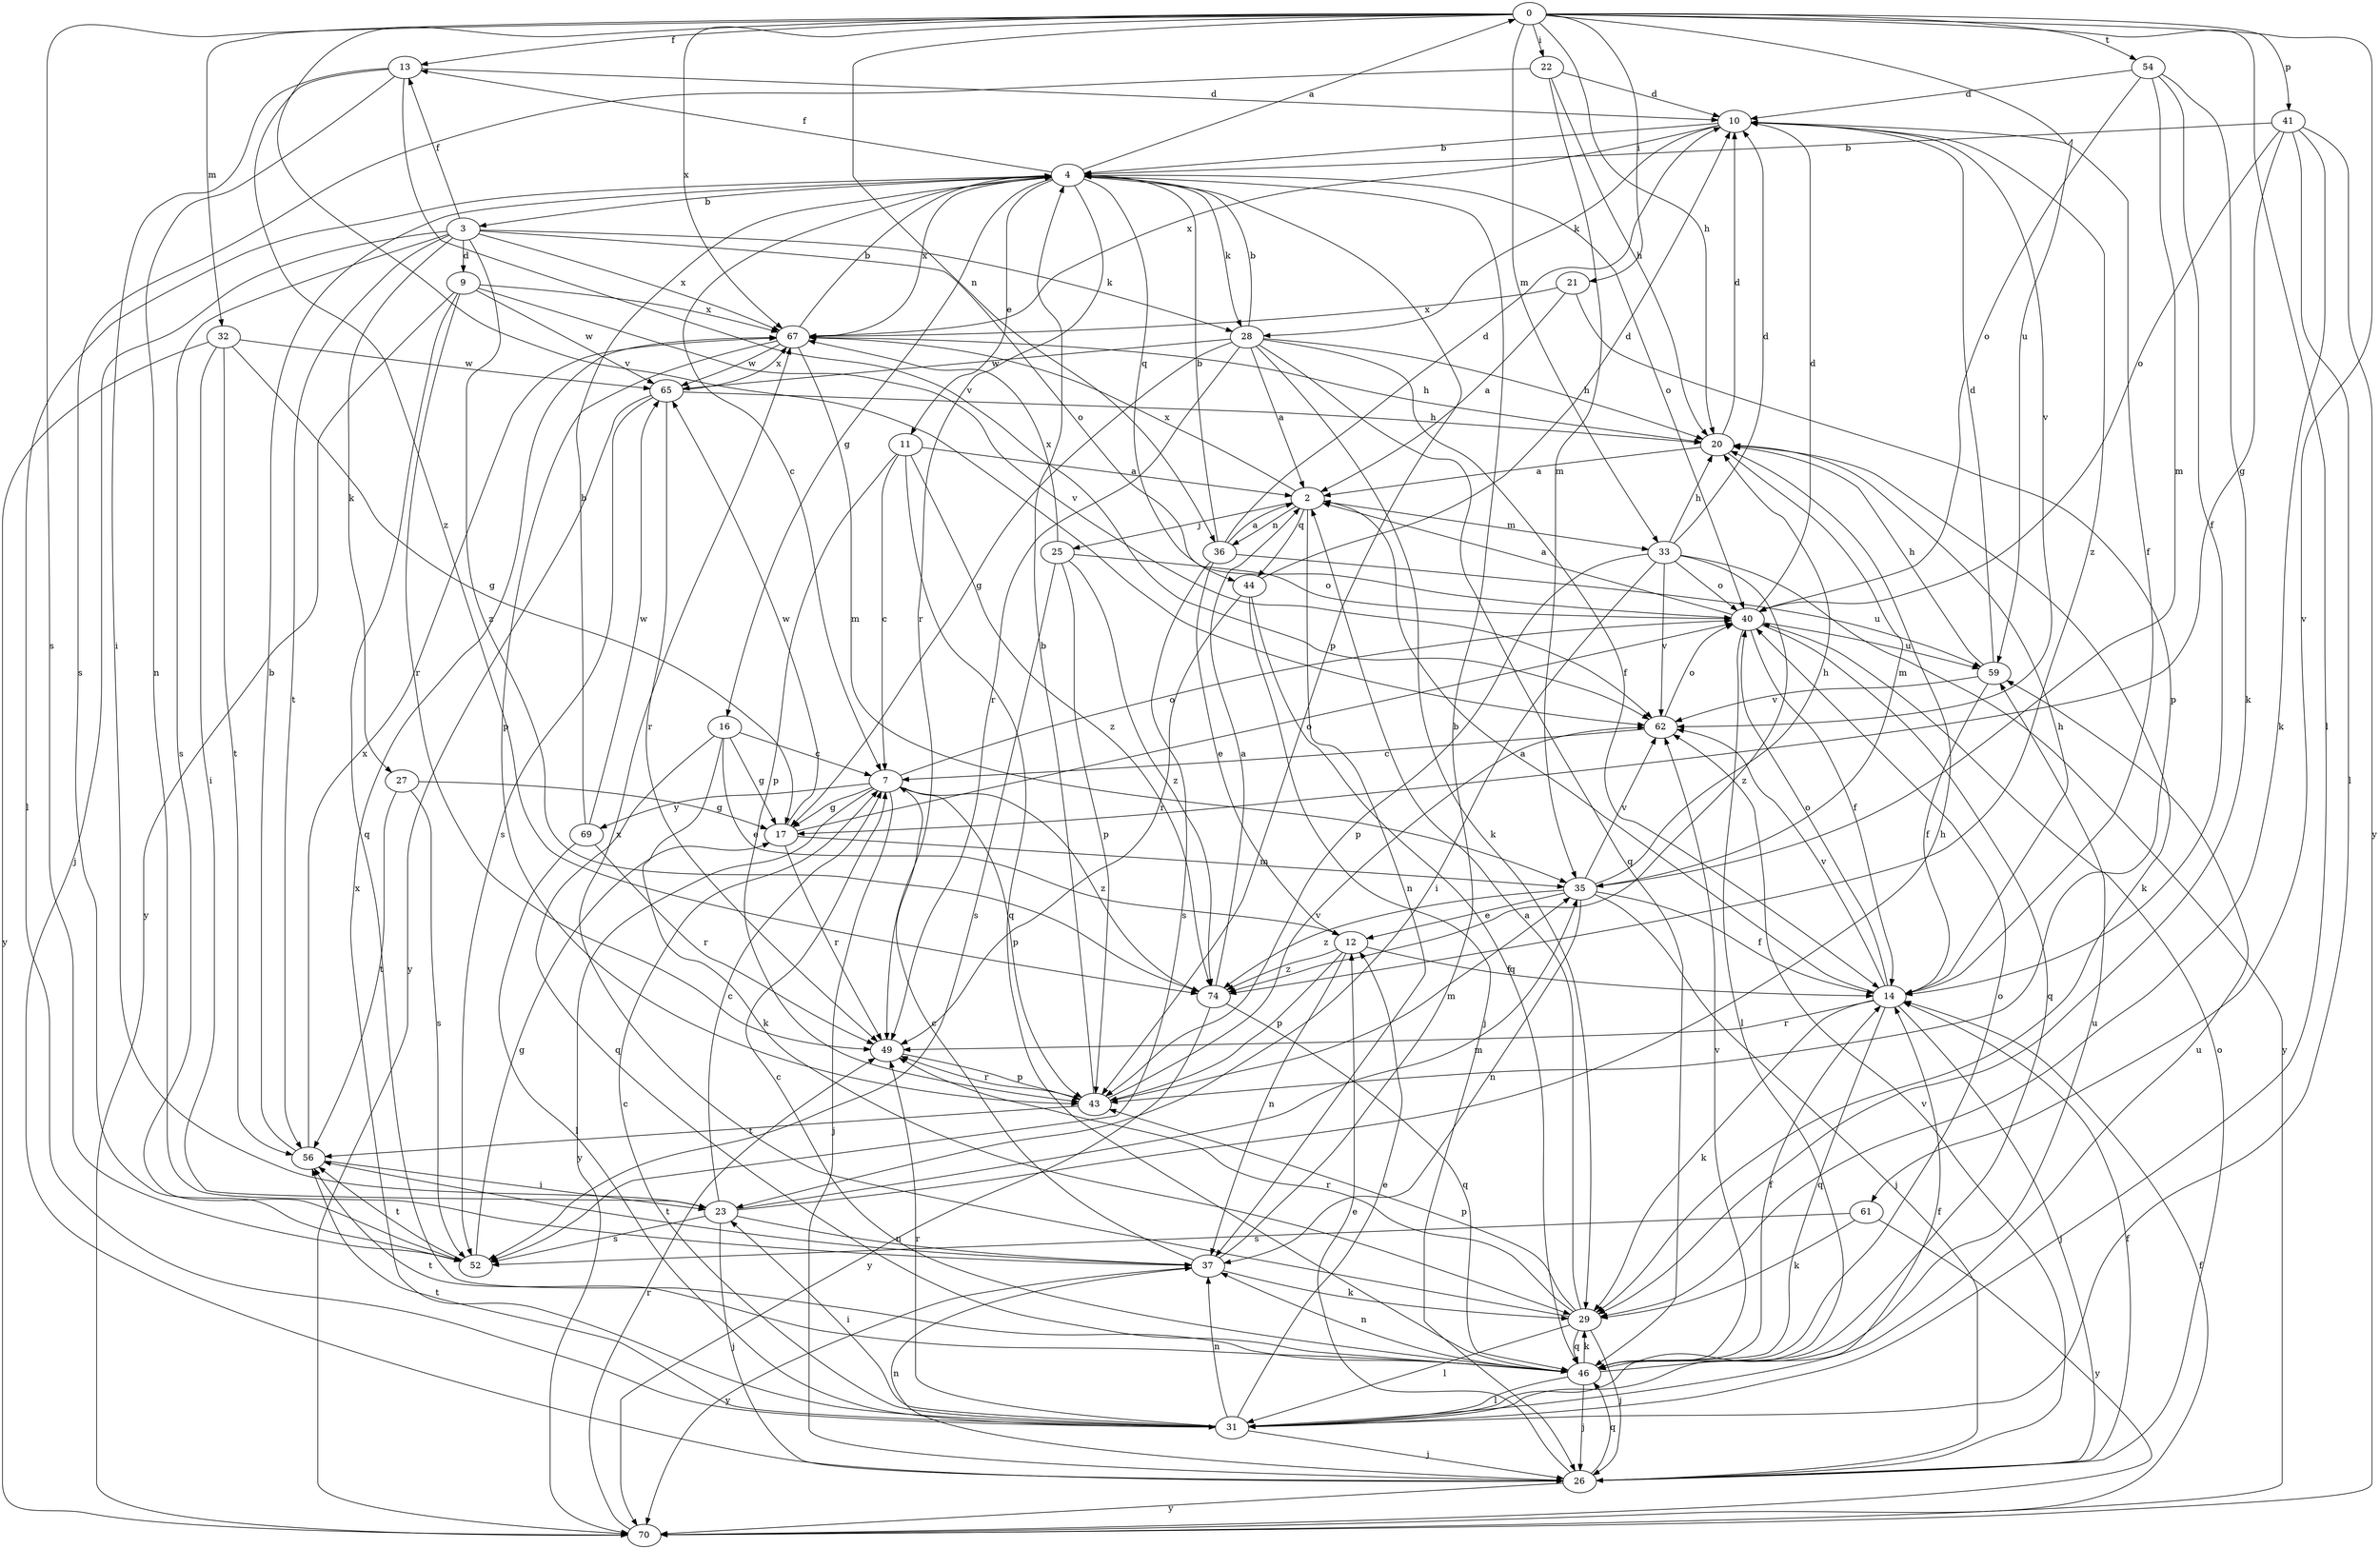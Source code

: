strict digraph  {
0;
2;
3;
4;
7;
9;
10;
11;
12;
13;
14;
16;
17;
20;
21;
22;
23;
25;
26;
27;
28;
29;
31;
32;
33;
35;
36;
37;
40;
41;
43;
44;
46;
49;
52;
54;
56;
59;
61;
62;
65;
67;
69;
70;
74;
0 -> 13  [label=f];
0 -> 20  [label=h];
0 -> 21  [label=i];
0 -> 22  [label=i];
0 -> 31  [label=l];
0 -> 32  [label=m];
0 -> 33  [label=m];
0 -> 36  [label=n];
0 -> 41  [label=p];
0 -> 52  [label=s];
0 -> 54  [label=t];
0 -> 59  [label=u];
0 -> 61  [label=v];
0 -> 62  [label=v];
0 -> 67  [label=x];
2 -> 25  [label=j];
2 -> 33  [label=m];
2 -> 36  [label=n];
2 -> 37  [label=n];
2 -> 44  [label=q];
2 -> 67  [label=x];
3 -> 9  [label=d];
3 -> 13  [label=f];
3 -> 26  [label=j];
3 -> 27  [label=k];
3 -> 28  [label=k];
3 -> 40  [label=o];
3 -> 52  [label=s];
3 -> 56  [label=t];
3 -> 67  [label=x];
3 -> 74  [label=z];
4 -> 0  [label=a];
4 -> 3  [label=b];
4 -> 7  [label=c];
4 -> 11  [label=e];
4 -> 13  [label=f];
4 -> 16  [label=g];
4 -> 28  [label=k];
4 -> 31  [label=l];
4 -> 40  [label=o];
4 -> 43  [label=p];
4 -> 44  [label=q];
4 -> 49  [label=r];
4 -> 67  [label=x];
7 -> 17  [label=g];
7 -> 26  [label=j];
7 -> 40  [label=o];
7 -> 43  [label=p];
7 -> 69  [label=y];
7 -> 70  [label=y];
7 -> 74  [label=z];
9 -> 46  [label=q];
9 -> 49  [label=r];
9 -> 62  [label=v];
9 -> 65  [label=w];
9 -> 67  [label=x];
9 -> 70  [label=y];
10 -> 4  [label=b];
10 -> 14  [label=f];
10 -> 28  [label=k];
10 -> 62  [label=v];
10 -> 67  [label=x];
10 -> 74  [label=z];
11 -> 2  [label=a];
11 -> 7  [label=c];
11 -> 43  [label=p];
11 -> 46  [label=q];
11 -> 74  [label=z];
12 -> 14  [label=f];
12 -> 37  [label=n];
12 -> 43  [label=p];
12 -> 74  [label=z];
13 -> 10  [label=d];
13 -> 23  [label=i];
13 -> 37  [label=n];
13 -> 62  [label=v];
13 -> 74  [label=z];
14 -> 2  [label=a];
14 -> 20  [label=h];
14 -> 26  [label=j];
14 -> 29  [label=k];
14 -> 40  [label=o];
14 -> 46  [label=q];
14 -> 49  [label=r];
14 -> 62  [label=v];
16 -> 7  [label=c];
16 -> 12  [label=e];
16 -> 17  [label=g];
16 -> 29  [label=k];
16 -> 46  [label=q];
17 -> 35  [label=m];
17 -> 40  [label=o];
17 -> 49  [label=r];
17 -> 65  [label=w];
20 -> 2  [label=a];
20 -> 10  [label=d];
20 -> 29  [label=k];
20 -> 35  [label=m];
21 -> 2  [label=a];
21 -> 43  [label=p];
21 -> 67  [label=x];
22 -> 10  [label=d];
22 -> 20  [label=h];
22 -> 35  [label=m];
22 -> 52  [label=s];
23 -> 7  [label=c];
23 -> 20  [label=h];
23 -> 26  [label=j];
23 -> 35  [label=m];
23 -> 37  [label=n];
23 -> 52  [label=s];
25 -> 40  [label=o];
25 -> 43  [label=p];
25 -> 52  [label=s];
25 -> 67  [label=x];
25 -> 74  [label=z];
26 -> 12  [label=e];
26 -> 14  [label=f];
26 -> 37  [label=n];
26 -> 40  [label=o];
26 -> 46  [label=q];
26 -> 62  [label=v];
26 -> 70  [label=y];
27 -> 17  [label=g];
27 -> 52  [label=s];
27 -> 56  [label=t];
28 -> 2  [label=a];
28 -> 4  [label=b];
28 -> 14  [label=f];
28 -> 17  [label=g];
28 -> 20  [label=h];
28 -> 29  [label=k];
28 -> 46  [label=q];
28 -> 49  [label=r];
28 -> 65  [label=w];
29 -> 2  [label=a];
29 -> 26  [label=j];
29 -> 31  [label=l];
29 -> 43  [label=p];
29 -> 46  [label=q];
29 -> 49  [label=r];
29 -> 67  [label=x];
31 -> 7  [label=c];
31 -> 12  [label=e];
31 -> 14  [label=f];
31 -> 23  [label=i];
31 -> 26  [label=j];
31 -> 37  [label=n];
31 -> 49  [label=r];
31 -> 56  [label=t];
31 -> 59  [label=u];
31 -> 67  [label=x];
32 -> 17  [label=g];
32 -> 23  [label=i];
32 -> 56  [label=t];
32 -> 65  [label=w];
32 -> 70  [label=y];
33 -> 10  [label=d];
33 -> 20  [label=h];
33 -> 23  [label=i];
33 -> 40  [label=o];
33 -> 43  [label=p];
33 -> 62  [label=v];
33 -> 70  [label=y];
33 -> 74  [label=z];
35 -> 12  [label=e];
35 -> 14  [label=f];
35 -> 20  [label=h];
35 -> 26  [label=j];
35 -> 37  [label=n];
35 -> 62  [label=v];
35 -> 74  [label=z];
36 -> 2  [label=a];
36 -> 4  [label=b];
36 -> 10  [label=d];
36 -> 12  [label=e];
36 -> 52  [label=s];
36 -> 59  [label=u];
37 -> 4  [label=b];
37 -> 7  [label=c];
37 -> 29  [label=k];
37 -> 56  [label=t];
37 -> 70  [label=y];
40 -> 2  [label=a];
40 -> 10  [label=d];
40 -> 14  [label=f];
40 -> 31  [label=l];
40 -> 46  [label=q];
40 -> 59  [label=u];
41 -> 4  [label=b];
41 -> 17  [label=g];
41 -> 29  [label=k];
41 -> 31  [label=l];
41 -> 40  [label=o];
41 -> 70  [label=y];
43 -> 4  [label=b];
43 -> 35  [label=m];
43 -> 49  [label=r];
43 -> 56  [label=t];
43 -> 62  [label=v];
44 -> 10  [label=d];
44 -> 26  [label=j];
44 -> 46  [label=q];
44 -> 49  [label=r];
46 -> 7  [label=c];
46 -> 14  [label=f];
46 -> 26  [label=j];
46 -> 29  [label=k];
46 -> 31  [label=l];
46 -> 37  [label=n];
46 -> 40  [label=o];
46 -> 56  [label=t];
46 -> 59  [label=u];
46 -> 62  [label=v];
49 -> 43  [label=p];
52 -> 17  [label=g];
52 -> 56  [label=t];
54 -> 10  [label=d];
54 -> 14  [label=f];
54 -> 29  [label=k];
54 -> 35  [label=m];
54 -> 40  [label=o];
56 -> 4  [label=b];
56 -> 23  [label=i];
56 -> 67  [label=x];
59 -> 10  [label=d];
59 -> 14  [label=f];
59 -> 20  [label=h];
59 -> 62  [label=v];
61 -> 29  [label=k];
61 -> 52  [label=s];
61 -> 70  [label=y];
62 -> 7  [label=c];
62 -> 40  [label=o];
65 -> 20  [label=h];
65 -> 49  [label=r];
65 -> 52  [label=s];
65 -> 67  [label=x];
65 -> 70  [label=y];
67 -> 4  [label=b];
67 -> 20  [label=h];
67 -> 35  [label=m];
67 -> 43  [label=p];
67 -> 65  [label=w];
69 -> 4  [label=b];
69 -> 31  [label=l];
69 -> 49  [label=r];
69 -> 65  [label=w];
70 -> 14  [label=f];
70 -> 49  [label=r];
74 -> 2  [label=a];
74 -> 46  [label=q];
74 -> 70  [label=y];
}
